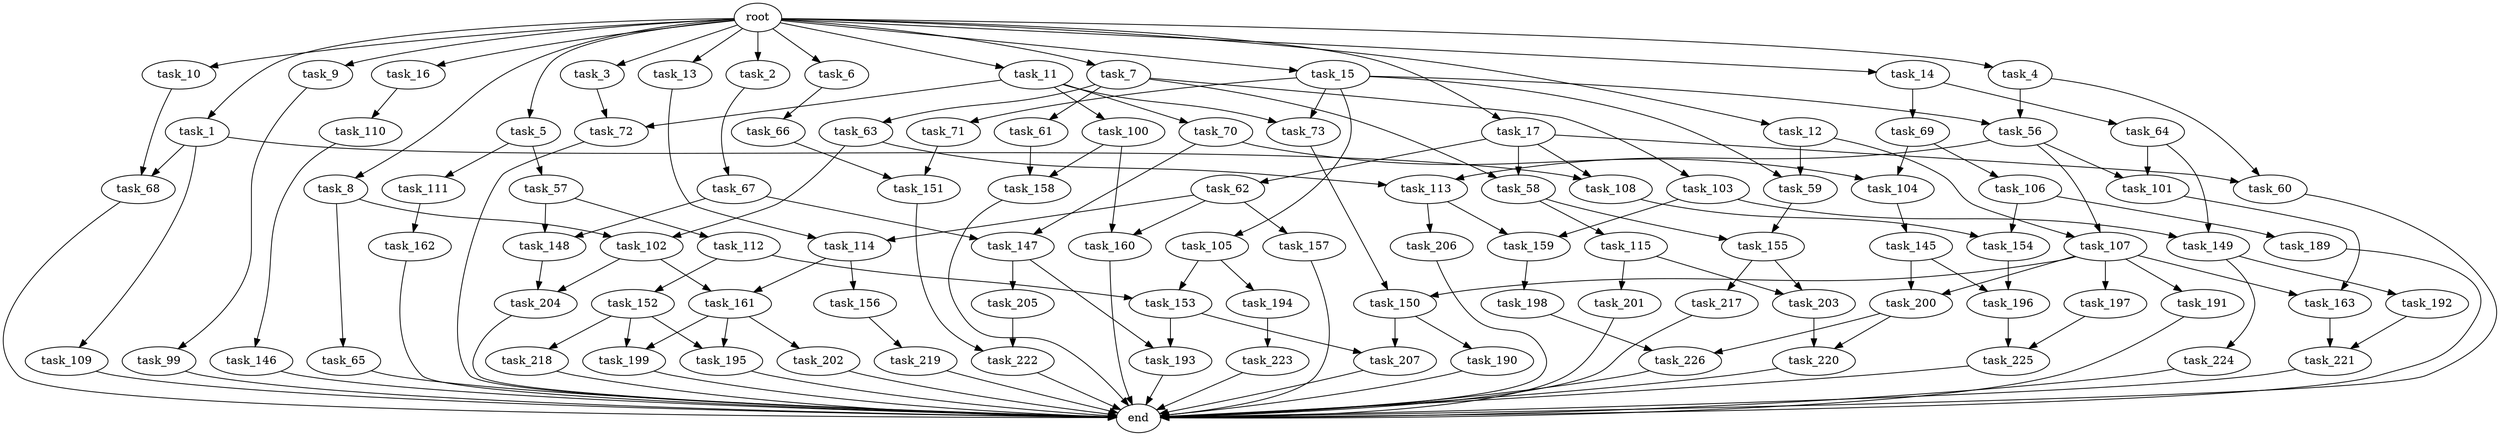digraph G {
  root [size="0.000000"];
  task_1 [size="2.048000"];
  task_2 [size="2.048000"];
  task_3 [size="2.048000"];
  task_4 [size="2.048000"];
  task_5 [size="2.048000"];
  task_6 [size="2.048000"];
  task_7 [size="2.048000"];
  task_8 [size="2.048000"];
  task_9 [size="2.048000"];
  task_10 [size="2.048000"];
  task_11 [size="2.048000"];
  task_12 [size="2.048000"];
  task_13 [size="2.048000"];
  task_14 [size="2.048000"];
  task_15 [size="2.048000"];
  task_16 [size="2.048000"];
  task_17 [size="2.048000"];
  task_56 [size="2817498546.176000"];
  task_57 [size="618475290.624000"];
  task_58 [size="2336462209.024000"];
  task_59 [size="1786706395.136000"];
  task_60 [size="1717986918.400000"];
  task_61 [size="1717986918.400000"];
  task_62 [size="618475290.624000"];
  task_63 [size="1717986918.400000"];
  task_64 [size="429496729.600000"];
  task_65 [size="841813590.016000"];
  task_66 [size="618475290.624000"];
  task_67 [size="154618822.656000"];
  task_68 [size="858993459.200000"];
  task_69 [size="429496729.600000"];
  task_70 [size="1717986918.400000"];
  task_71 [size="1717986918.400000"];
  task_72 [size="2817498546.176000"];
  task_73 [size="3435973836.800000"];
  task_99 [size="154618822.656000"];
  task_100 [size="1717986918.400000"];
  task_101 [size="2783138807.808000"];
  task_102 [size="2559800508.416000"];
  task_103 [size="1717986918.400000"];
  task_104 [size="1460288880.640000"];
  task_105 [size="1717986918.400000"];
  task_106 [size="68719476.736000"];
  task_107 [size="1460288880.640000"];
  task_108 [size="1047972020.224000"];
  task_109 [size="429496729.600000"];
  task_110 [size="429496729.600000"];
  task_111 [size="618475290.624000"];
  task_112 [size="618475290.624000"];
  task_113 [size="3109556322.304000"];
  task_114 [size="1821066133.504000"];
  task_115 [size="618475290.624000"];
  task_145 [size="68719476.736000"];
  task_146 [size="274877906.944000"];
  task_147 [size="1460288880.640000"];
  task_148 [size="687194767.360000"];
  task_149 [size="1821066133.504000"];
  task_150 [size="1254130450.432000"];
  task_151 [size="1047972020.224000"];
  task_152 [size="1717986918.400000"];
  task_153 [size="1872605741.056000"];
  task_154 [size="2010044694.528000"];
  task_155 [size="1717986918.400000"];
  task_156 [size="841813590.016000"];
  task_157 [size="1391569403.904000"];
  task_158 [size="309237645.312000"];
  task_159 [size="1529008357.376000"];
  task_160 [size="1546188226.560000"];
  task_161 [size="1683627180.032000"];
  task_162 [size="1099511627.776000"];
  task_163 [size="223338299.392000"];
  task_189 [size="1391569403.904000"];
  task_190 [size="1717986918.400000"];
  task_191 [size="154618822.656000"];
  task_192 [size="68719476.736000"];
  task_193 [size="1786706395.136000"];
  task_194 [size="154618822.656000"];
  task_195 [size="773094113.280000"];
  task_196 [size="1460288880.640000"];
  task_197 [size="154618822.656000"];
  task_198 [size="1099511627.776000"];
  task_199 [size="773094113.280000"];
  task_200 [size="1546188226.560000"];
  task_201 [size="274877906.944000"];
  task_202 [size="618475290.624000"];
  task_203 [size="1116691496.960000"];
  task_204 [size="1941325217.792000"];
  task_205 [size="1717986918.400000"];
  task_206 [size="1099511627.776000"];
  task_207 [size="1786706395.136000"];
  task_217 [size="841813590.016000"];
  task_218 [size="154618822.656000"];
  task_219 [size="274877906.944000"];
  task_220 [size="1460288880.640000"];
  task_221 [size="1254130450.432000"];
  task_222 [size="3435973836.800000"];
  task_223 [size="1717986918.400000"];
  task_224 [size="68719476.736000"];
  task_225 [size="429496729.600000"];
  task_226 [size="1047972020.224000"];
  end [size="0.000000"];

  root -> task_1 [size="1.000000"];
  root -> task_2 [size="1.000000"];
  root -> task_3 [size="1.000000"];
  root -> task_4 [size="1.000000"];
  root -> task_5 [size="1.000000"];
  root -> task_6 [size="1.000000"];
  root -> task_7 [size="1.000000"];
  root -> task_8 [size="1.000000"];
  root -> task_9 [size="1.000000"];
  root -> task_10 [size="1.000000"];
  root -> task_11 [size="1.000000"];
  root -> task_12 [size="1.000000"];
  root -> task_13 [size="1.000000"];
  root -> task_14 [size="1.000000"];
  root -> task_15 [size="1.000000"];
  root -> task_16 [size="1.000000"];
  root -> task_17 [size="1.000000"];
  task_1 -> task_68 [size="209715200.000000"];
  task_1 -> task_108 [size="209715200.000000"];
  task_1 -> task_109 [size="209715200.000000"];
  task_2 -> task_67 [size="75497472.000000"];
  task_3 -> task_72 [size="536870912.000000"];
  task_4 -> task_56 [size="536870912.000000"];
  task_4 -> task_60 [size="536870912.000000"];
  task_5 -> task_57 [size="301989888.000000"];
  task_5 -> task_111 [size="301989888.000000"];
  task_6 -> task_66 [size="301989888.000000"];
  task_7 -> task_58 [size="838860800.000000"];
  task_7 -> task_61 [size="838860800.000000"];
  task_7 -> task_63 [size="838860800.000000"];
  task_7 -> task_103 [size="838860800.000000"];
  task_8 -> task_65 [size="411041792.000000"];
  task_8 -> task_102 [size="411041792.000000"];
  task_9 -> task_99 [size="75497472.000000"];
  task_10 -> task_68 [size="209715200.000000"];
  task_11 -> task_70 [size="838860800.000000"];
  task_11 -> task_72 [size="838860800.000000"];
  task_11 -> task_73 [size="838860800.000000"];
  task_11 -> task_100 [size="838860800.000000"];
  task_12 -> task_59 [size="33554432.000000"];
  task_12 -> task_107 [size="33554432.000000"];
  task_13 -> task_114 [size="209715200.000000"];
  task_14 -> task_64 [size="209715200.000000"];
  task_14 -> task_69 [size="209715200.000000"];
  task_15 -> task_56 [size="838860800.000000"];
  task_15 -> task_59 [size="838860800.000000"];
  task_15 -> task_71 [size="838860800.000000"];
  task_15 -> task_73 [size="838860800.000000"];
  task_15 -> task_105 [size="838860800.000000"];
  task_16 -> task_110 [size="209715200.000000"];
  task_17 -> task_58 [size="301989888.000000"];
  task_17 -> task_60 [size="301989888.000000"];
  task_17 -> task_62 [size="301989888.000000"];
  task_17 -> task_108 [size="301989888.000000"];
  task_56 -> task_101 [size="679477248.000000"];
  task_56 -> task_107 [size="679477248.000000"];
  task_56 -> task_113 [size="679477248.000000"];
  task_57 -> task_112 [size="301989888.000000"];
  task_57 -> task_148 [size="301989888.000000"];
  task_58 -> task_115 [size="301989888.000000"];
  task_58 -> task_155 [size="301989888.000000"];
  task_59 -> task_155 [size="536870912.000000"];
  task_60 -> end [size="1.000000"];
  task_61 -> task_158 [size="75497472.000000"];
  task_62 -> task_114 [size="679477248.000000"];
  task_62 -> task_157 [size="679477248.000000"];
  task_62 -> task_160 [size="679477248.000000"];
  task_63 -> task_102 [size="838860800.000000"];
  task_63 -> task_113 [size="838860800.000000"];
  task_64 -> task_101 [size="679477248.000000"];
  task_64 -> task_149 [size="679477248.000000"];
  task_65 -> end [size="1.000000"];
  task_66 -> task_151 [size="301989888.000000"];
  task_67 -> task_147 [size="33554432.000000"];
  task_67 -> task_148 [size="33554432.000000"];
  task_68 -> end [size="1.000000"];
  task_69 -> task_104 [size="33554432.000000"];
  task_69 -> task_106 [size="33554432.000000"];
  task_70 -> task_104 [size="679477248.000000"];
  task_70 -> task_147 [size="679477248.000000"];
  task_71 -> task_151 [size="209715200.000000"];
  task_72 -> end [size="1.000000"];
  task_73 -> task_150 [size="536870912.000000"];
  task_99 -> end [size="1.000000"];
  task_100 -> task_158 [size="75497472.000000"];
  task_100 -> task_160 [size="75497472.000000"];
  task_101 -> task_163 [size="33554432.000000"];
  task_102 -> task_161 [size="411041792.000000"];
  task_102 -> task_204 [size="411041792.000000"];
  task_103 -> task_149 [size="209715200.000000"];
  task_103 -> task_159 [size="209715200.000000"];
  task_104 -> task_145 [size="33554432.000000"];
  task_105 -> task_153 [size="75497472.000000"];
  task_105 -> task_194 [size="75497472.000000"];
  task_106 -> task_154 [size="679477248.000000"];
  task_106 -> task_189 [size="679477248.000000"];
  task_107 -> task_150 [size="75497472.000000"];
  task_107 -> task_163 [size="75497472.000000"];
  task_107 -> task_191 [size="75497472.000000"];
  task_107 -> task_197 [size="75497472.000000"];
  task_107 -> task_200 [size="75497472.000000"];
  task_108 -> task_154 [size="301989888.000000"];
  task_109 -> end [size="1.000000"];
  task_110 -> task_146 [size="134217728.000000"];
  task_111 -> task_162 [size="536870912.000000"];
  task_112 -> task_152 [size="838860800.000000"];
  task_112 -> task_153 [size="838860800.000000"];
  task_113 -> task_159 [size="536870912.000000"];
  task_113 -> task_206 [size="536870912.000000"];
  task_114 -> task_156 [size="411041792.000000"];
  task_114 -> task_161 [size="411041792.000000"];
  task_115 -> task_201 [size="134217728.000000"];
  task_115 -> task_203 [size="134217728.000000"];
  task_145 -> task_196 [size="679477248.000000"];
  task_145 -> task_200 [size="679477248.000000"];
  task_146 -> end [size="1.000000"];
  task_147 -> task_193 [size="838860800.000000"];
  task_147 -> task_205 [size="838860800.000000"];
  task_148 -> task_204 [size="536870912.000000"];
  task_149 -> task_192 [size="33554432.000000"];
  task_149 -> task_224 [size="33554432.000000"];
  task_150 -> task_190 [size="838860800.000000"];
  task_150 -> task_207 [size="838860800.000000"];
  task_151 -> task_222 [size="838860800.000000"];
  task_152 -> task_195 [size="75497472.000000"];
  task_152 -> task_199 [size="75497472.000000"];
  task_152 -> task_218 [size="75497472.000000"];
  task_153 -> task_193 [size="33554432.000000"];
  task_153 -> task_207 [size="33554432.000000"];
  task_154 -> task_196 [size="33554432.000000"];
  task_155 -> task_203 [size="411041792.000000"];
  task_155 -> task_217 [size="411041792.000000"];
  task_156 -> task_219 [size="134217728.000000"];
  task_157 -> end [size="1.000000"];
  task_158 -> end [size="1.000000"];
  task_159 -> task_198 [size="536870912.000000"];
  task_160 -> end [size="1.000000"];
  task_161 -> task_195 [size="301989888.000000"];
  task_161 -> task_199 [size="301989888.000000"];
  task_161 -> task_202 [size="301989888.000000"];
  task_162 -> end [size="1.000000"];
  task_163 -> task_221 [size="536870912.000000"];
  task_189 -> end [size="1.000000"];
  task_190 -> end [size="1.000000"];
  task_191 -> end [size="1.000000"];
  task_192 -> task_221 [size="75497472.000000"];
  task_193 -> end [size="1.000000"];
  task_194 -> task_223 [size="838860800.000000"];
  task_195 -> end [size="1.000000"];
  task_196 -> task_225 [size="134217728.000000"];
  task_197 -> task_225 [size="75497472.000000"];
  task_198 -> task_226 [size="209715200.000000"];
  task_199 -> end [size="1.000000"];
  task_200 -> task_220 [size="301989888.000000"];
  task_200 -> task_226 [size="301989888.000000"];
  task_201 -> end [size="1.000000"];
  task_202 -> end [size="1.000000"];
  task_203 -> task_220 [size="411041792.000000"];
  task_204 -> end [size="1.000000"];
  task_205 -> task_222 [size="838860800.000000"];
  task_206 -> end [size="1.000000"];
  task_207 -> end [size="1.000000"];
  task_217 -> end [size="1.000000"];
  task_218 -> end [size="1.000000"];
  task_219 -> end [size="1.000000"];
  task_220 -> end [size="1.000000"];
  task_221 -> end [size="1.000000"];
  task_222 -> end [size="1.000000"];
  task_223 -> end [size="1.000000"];
  task_224 -> end [size="1.000000"];
  task_225 -> end [size="1.000000"];
  task_226 -> end [size="1.000000"];
}
